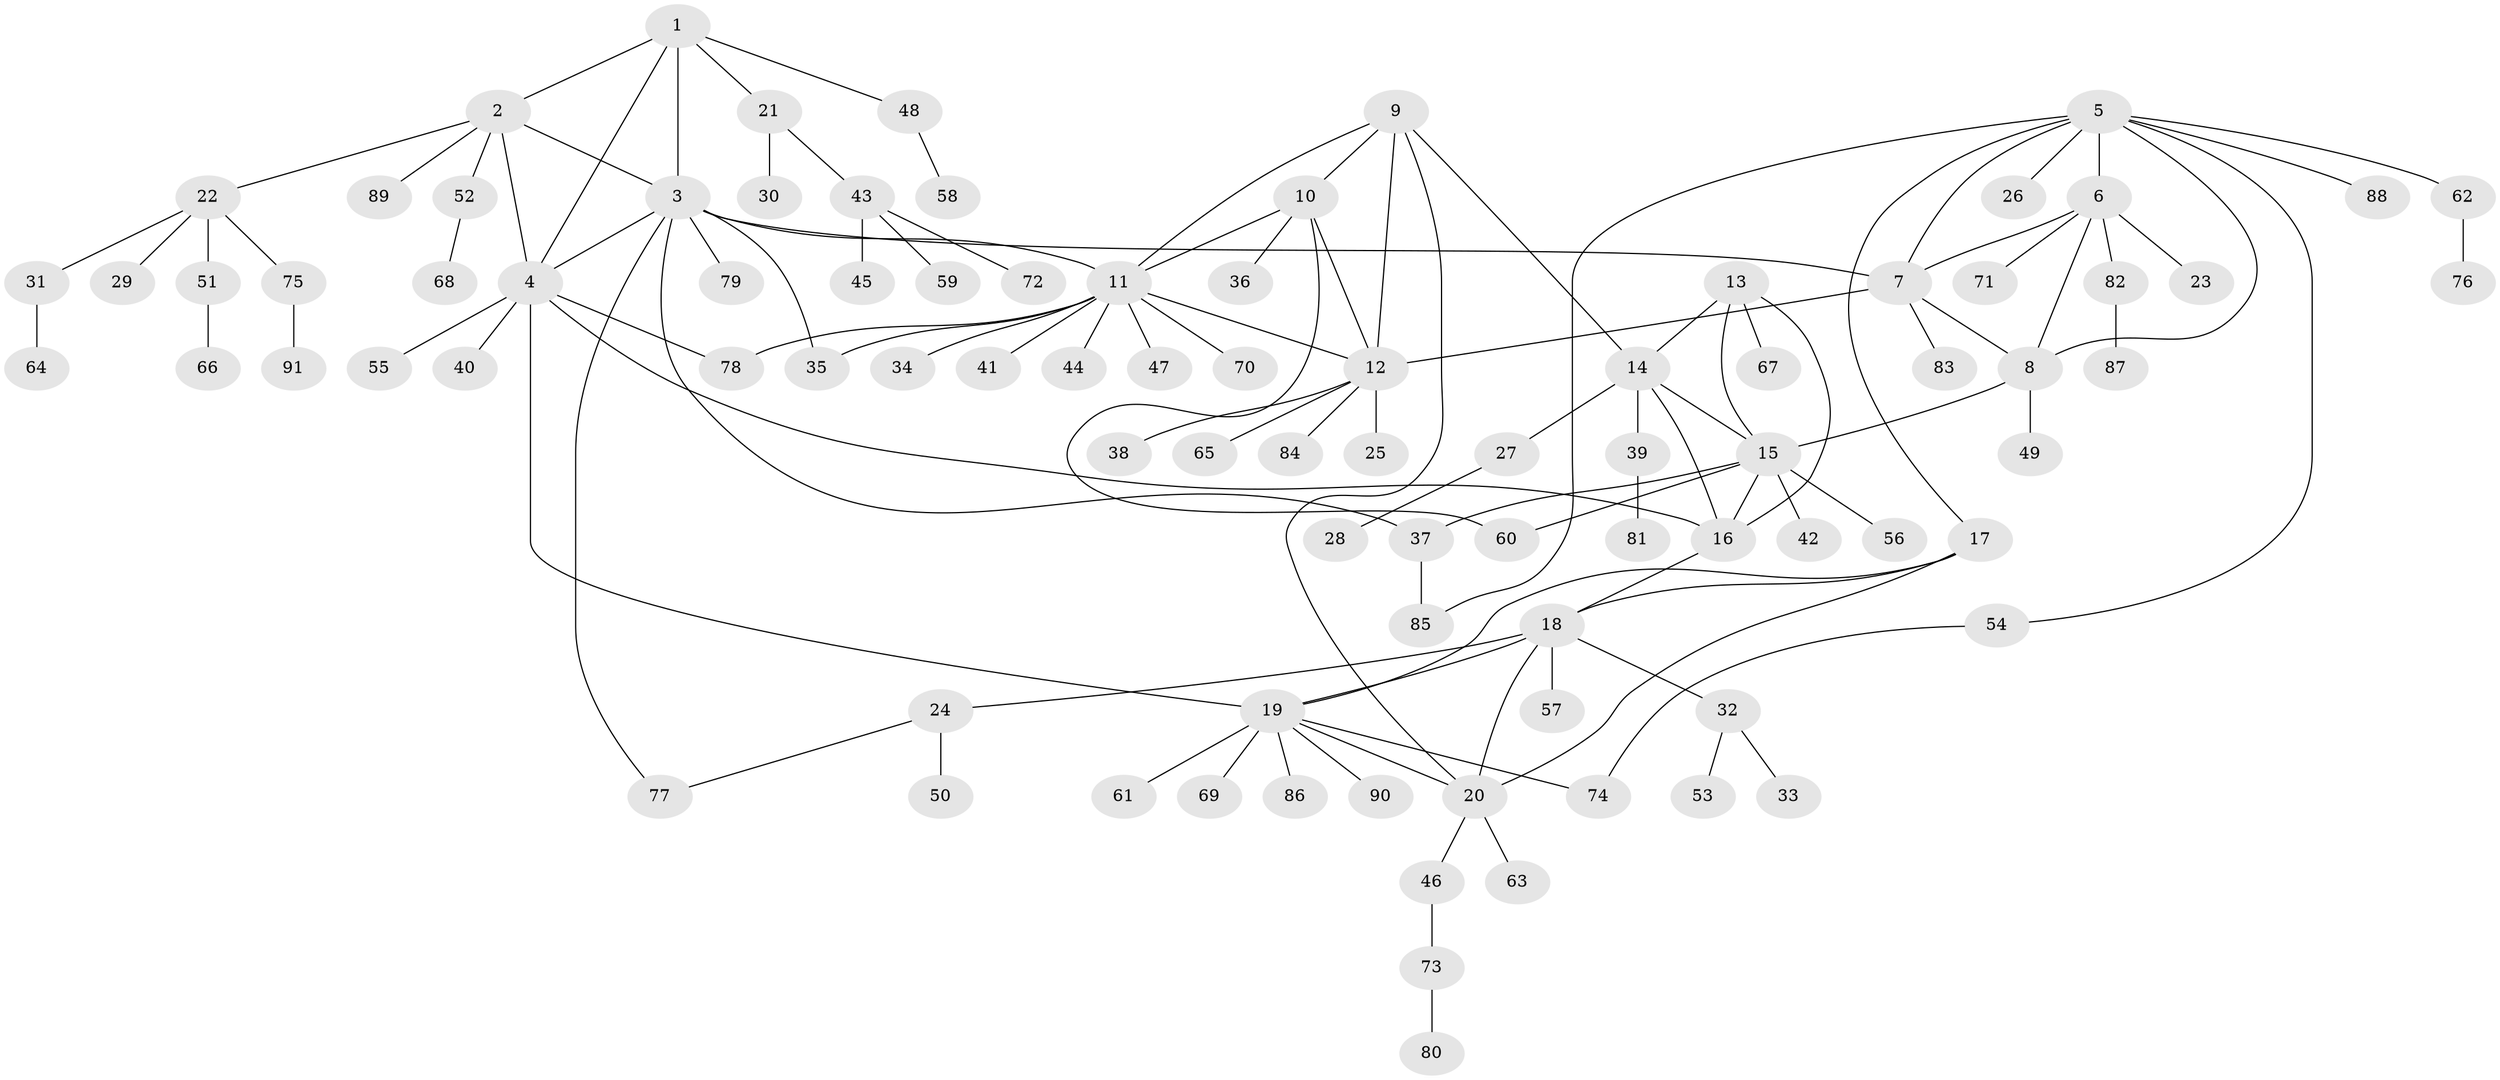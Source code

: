 // Generated by graph-tools (version 1.1) at 2025/37/03/09/25 02:37:15]
// undirected, 91 vertices, 118 edges
graph export_dot {
graph [start="1"]
  node [color=gray90,style=filled];
  1;
  2;
  3;
  4;
  5;
  6;
  7;
  8;
  9;
  10;
  11;
  12;
  13;
  14;
  15;
  16;
  17;
  18;
  19;
  20;
  21;
  22;
  23;
  24;
  25;
  26;
  27;
  28;
  29;
  30;
  31;
  32;
  33;
  34;
  35;
  36;
  37;
  38;
  39;
  40;
  41;
  42;
  43;
  44;
  45;
  46;
  47;
  48;
  49;
  50;
  51;
  52;
  53;
  54;
  55;
  56;
  57;
  58;
  59;
  60;
  61;
  62;
  63;
  64;
  65;
  66;
  67;
  68;
  69;
  70;
  71;
  72;
  73;
  74;
  75;
  76;
  77;
  78;
  79;
  80;
  81;
  82;
  83;
  84;
  85;
  86;
  87;
  88;
  89;
  90;
  91;
  1 -- 2;
  1 -- 3;
  1 -- 4;
  1 -- 21;
  1 -- 48;
  2 -- 3;
  2 -- 4;
  2 -- 22;
  2 -- 52;
  2 -- 89;
  3 -- 4;
  3 -- 7;
  3 -- 11;
  3 -- 35;
  3 -- 37;
  3 -- 77;
  3 -- 79;
  4 -- 16;
  4 -- 19;
  4 -- 40;
  4 -- 55;
  4 -- 78;
  5 -- 6;
  5 -- 7;
  5 -- 8;
  5 -- 17;
  5 -- 26;
  5 -- 54;
  5 -- 62;
  5 -- 85;
  5 -- 88;
  6 -- 7;
  6 -- 8;
  6 -- 23;
  6 -- 71;
  6 -- 82;
  7 -- 8;
  7 -- 12;
  7 -- 83;
  8 -- 15;
  8 -- 49;
  9 -- 10;
  9 -- 11;
  9 -- 12;
  9 -- 14;
  9 -- 20;
  10 -- 11;
  10 -- 12;
  10 -- 36;
  10 -- 60;
  11 -- 12;
  11 -- 34;
  11 -- 35;
  11 -- 41;
  11 -- 44;
  11 -- 47;
  11 -- 70;
  11 -- 78;
  12 -- 25;
  12 -- 38;
  12 -- 65;
  12 -- 84;
  13 -- 14;
  13 -- 15;
  13 -- 16;
  13 -- 67;
  14 -- 15;
  14 -- 16;
  14 -- 27;
  14 -- 39;
  15 -- 16;
  15 -- 37;
  15 -- 42;
  15 -- 56;
  15 -- 60;
  16 -- 18;
  17 -- 18;
  17 -- 19;
  17 -- 20;
  18 -- 19;
  18 -- 20;
  18 -- 24;
  18 -- 32;
  18 -- 57;
  19 -- 20;
  19 -- 61;
  19 -- 69;
  19 -- 74;
  19 -- 86;
  19 -- 90;
  20 -- 46;
  20 -- 63;
  21 -- 30;
  21 -- 43;
  22 -- 29;
  22 -- 31;
  22 -- 51;
  22 -- 75;
  24 -- 50;
  24 -- 77;
  27 -- 28;
  31 -- 64;
  32 -- 33;
  32 -- 53;
  37 -- 85;
  39 -- 81;
  43 -- 45;
  43 -- 59;
  43 -- 72;
  46 -- 73;
  48 -- 58;
  51 -- 66;
  52 -- 68;
  54 -- 74;
  62 -- 76;
  73 -- 80;
  75 -- 91;
  82 -- 87;
}
